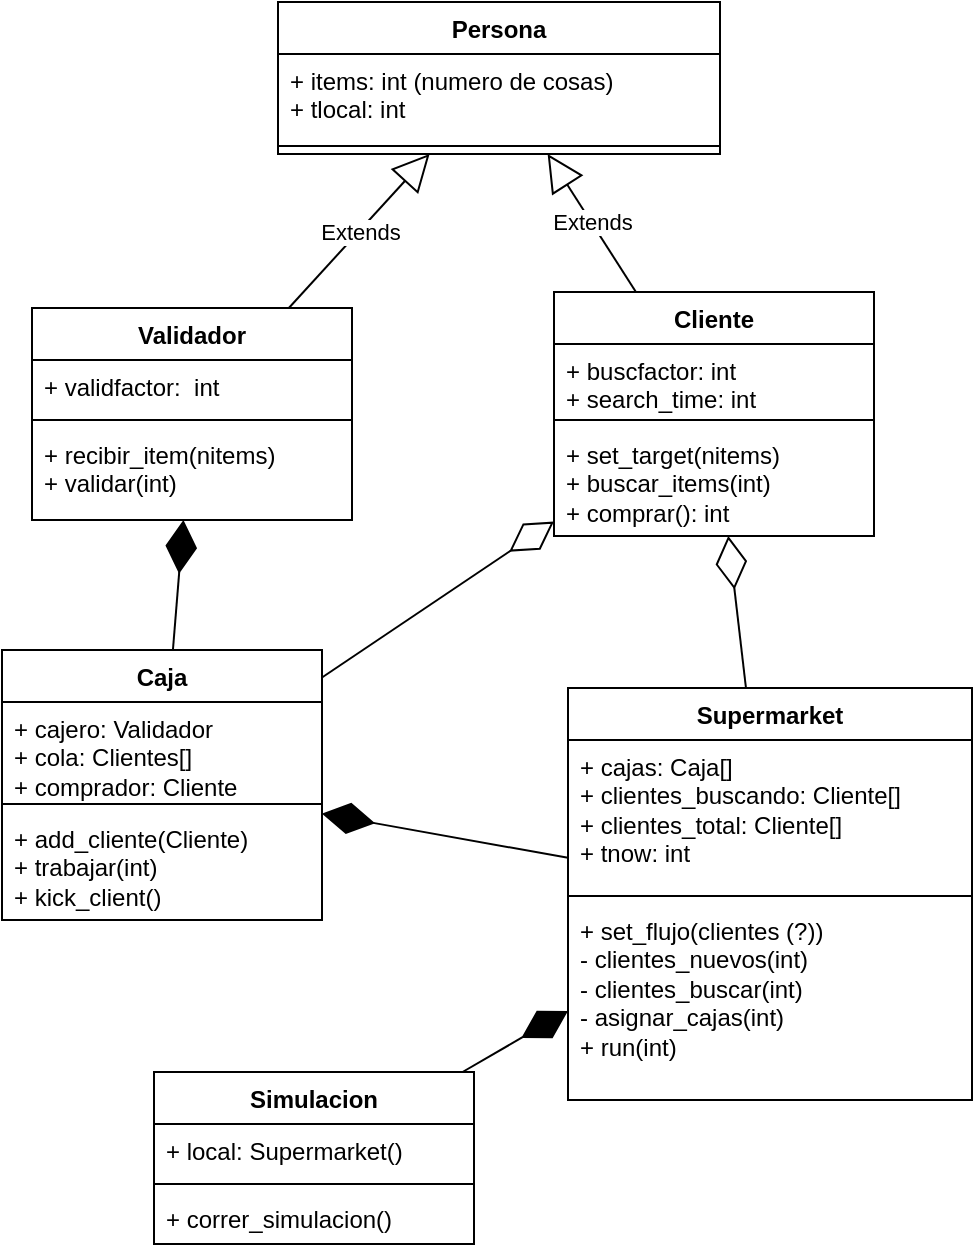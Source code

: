 <mxfile version="22.0.4" type="device">
  <diagram name="Page-1" id="bmVQjHwtMkgkuAdKU30-">
    <mxGraphModel dx="1178" dy="581" grid="0" gridSize="10" guides="1" tooltips="1" connect="1" arrows="1" fold="1" page="1" pageScale="1" pageWidth="850" pageHeight="1100" math="0" shadow="0">
      <root>
        <mxCell id="0" />
        <mxCell id="1" parent="0" />
        <mxCell id="PAQVtBP_UjK7PjvUedsS-1" value="Persona" style="swimlane;fontStyle=1;align=center;verticalAlign=top;childLayout=stackLayout;horizontal=1;startSize=26;horizontalStack=0;resizeParent=1;resizeParentMax=0;resizeLast=0;collapsible=1;marginBottom=0;whiteSpace=wrap;html=1;" parent="1" vertex="1">
          <mxGeometry x="230" y="63" width="221" height="76" as="geometry" />
        </mxCell>
        <mxCell id="PAQVtBP_UjK7PjvUedsS-2" value="&lt;div&gt;+ items: int (numero de cosas)&lt;br&gt;&lt;/div&gt;&lt;div&gt;+ tlocal: int&lt;br&gt;&lt;/div&gt;" style="text;strokeColor=none;fillColor=none;align=left;verticalAlign=top;spacingLeft=4;spacingRight=4;overflow=hidden;rotatable=0;points=[[0,0.5],[1,0.5]];portConstraint=eastwest;whiteSpace=wrap;html=1;" parent="PAQVtBP_UjK7PjvUedsS-1" vertex="1">
          <mxGeometry y="26" width="221" height="42" as="geometry" />
        </mxCell>
        <mxCell id="PAQVtBP_UjK7PjvUedsS-3" value="" style="line;strokeWidth=1;fillColor=none;align=left;verticalAlign=middle;spacingTop=-1;spacingLeft=3;spacingRight=3;rotatable=0;labelPosition=right;points=[];portConstraint=eastwest;strokeColor=inherit;" parent="PAQVtBP_UjK7PjvUedsS-1" vertex="1">
          <mxGeometry y="68" width="221" height="8" as="geometry" />
        </mxCell>
        <mxCell id="PAQVtBP_UjK7PjvUedsS-5" value="Validador" style="swimlane;fontStyle=1;align=center;verticalAlign=top;childLayout=stackLayout;horizontal=1;startSize=26;horizontalStack=0;resizeParent=1;resizeParentMax=0;resizeLast=0;collapsible=1;marginBottom=0;whiteSpace=wrap;html=1;" parent="1" vertex="1">
          <mxGeometry x="107" y="216" width="160" height="106" as="geometry" />
        </mxCell>
        <mxCell id="PAQVtBP_UjK7PjvUedsS-6" value="+ validfactor:&amp;nbsp; int" style="text;strokeColor=none;fillColor=none;align=left;verticalAlign=top;spacingLeft=4;spacingRight=4;overflow=hidden;rotatable=0;points=[[0,0.5],[1,0.5]];portConstraint=eastwest;whiteSpace=wrap;html=1;" parent="PAQVtBP_UjK7PjvUedsS-5" vertex="1">
          <mxGeometry y="26" width="160" height="26" as="geometry" />
        </mxCell>
        <mxCell id="PAQVtBP_UjK7PjvUedsS-7" value="" style="line;strokeWidth=1;fillColor=none;align=left;verticalAlign=middle;spacingTop=-1;spacingLeft=3;spacingRight=3;rotatable=0;labelPosition=right;points=[];portConstraint=eastwest;strokeColor=inherit;" parent="PAQVtBP_UjK7PjvUedsS-5" vertex="1">
          <mxGeometry y="52" width="160" height="8" as="geometry" />
        </mxCell>
        <mxCell id="PAQVtBP_UjK7PjvUedsS-8" value="&lt;div&gt;+ recibir_item(nitems)&lt;/div&gt;&lt;div&gt;+ validar(int)&lt;/div&gt;" style="text;strokeColor=none;fillColor=none;align=left;verticalAlign=top;spacingLeft=4;spacingRight=4;overflow=hidden;rotatable=0;points=[[0,0.5],[1,0.5]];portConstraint=eastwest;whiteSpace=wrap;html=1;" parent="PAQVtBP_UjK7PjvUedsS-5" vertex="1">
          <mxGeometry y="60" width="160" height="46" as="geometry" />
        </mxCell>
        <mxCell id="PAQVtBP_UjK7PjvUedsS-9" value="Extends" style="endArrow=block;endSize=16;endFill=0;html=1;rounded=0;" parent="1" source="PAQVtBP_UjK7PjvUedsS-5" target="PAQVtBP_UjK7PjvUedsS-1" edge="1">
          <mxGeometry width="160" relative="1" as="geometry">
            <mxPoint x="339" y="206" as="sourcePoint" />
            <mxPoint x="499" y="206" as="targetPoint" />
          </mxGeometry>
        </mxCell>
        <mxCell id="PAQVtBP_UjK7PjvUedsS-10" value="Cliente" style="swimlane;fontStyle=1;align=center;verticalAlign=top;childLayout=stackLayout;horizontal=1;startSize=26;horizontalStack=0;resizeParent=1;resizeParentMax=0;resizeLast=0;collapsible=1;marginBottom=0;whiteSpace=wrap;html=1;" parent="1" vertex="1">
          <mxGeometry x="368" y="208" width="160" height="122" as="geometry" />
        </mxCell>
        <mxCell id="PAQVtBP_UjK7PjvUedsS-11" value="&lt;div&gt;+ buscfactor: int&lt;/div&gt;&lt;div&gt;+ search_time: int&lt;br&gt;&lt;/div&gt;" style="text;strokeColor=none;fillColor=none;align=left;verticalAlign=top;spacingLeft=4;spacingRight=4;overflow=hidden;rotatable=0;points=[[0,0.5],[1,0.5]];portConstraint=eastwest;whiteSpace=wrap;html=1;" parent="PAQVtBP_UjK7PjvUedsS-10" vertex="1">
          <mxGeometry y="26" width="160" height="34" as="geometry" />
        </mxCell>
        <mxCell id="PAQVtBP_UjK7PjvUedsS-12" value="" style="line;strokeWidth=1;fillColor=none;align=left;verticalAlign=middle;spacingTop=-1;spacingLeft=3;spacingRight=3;rotatable=0;labelPosition=right;points=[];portConstraint=eastwest;strokeColor=inherit;" parent="PAQVtBP_UjK7PjvUedsS-10" vertex="1">
          <mxGeometry y="60" width="160" height="8" as="geometry" />
        </mxCell>
        <mxCell id="PAQVtBP_UjK7PjvUedsS-13" value="&lt;div&gt;+ set_target(nitems)&lt;br&gt;&lt;/div&gt;&lt;div&gt;+ buscar_items(int)&lt;/div&gt;&lt;div&gt;+ comprar(): int&lt;br&gt;&lt;/div&gt;" style="text;strokeColor=none;fillColor=none;align=left;verticalAlign=top;spacingLeft=4;spacingRight=4;overflow=hidden;rotatable=0;points=[[0,0.5],[1,0.5]];portConstraint=eastwest;whiteSpace=wrap;html=1;" parent="PAQVtBP_UjK7PjvUedsS-10" vertex="1">
          <mxGeometry y="68" width="160" height="54" as="geometry" />
        </mxCell>
        <mxCell id="PAQVtBP_UjK7PjvUedsS-14" value="Extends" style="endArrow=block;endSize=16;endFill=0;html=1;rounded=0;" parent="1" source="PAQVtBP_UjK7PjvUedsS-10" target="PAQVtBP_UjK7PjvUedsS-1" edge="1">
          <mxGeometry width="160" relative="1" as="geometry">
            <mxPoint x="275" y="195" as="sourcePoint" />
            <mxPoint x="435" y="195" as="targetPoint" />
          </mxGeometry>
        </mxCell>
        <mxCell id="PAQVtBP_UjK7PjvUedsS-15" value="Caja" style="swimlane;fontStyle=1;align=center;verticalAlign=top;childLayout=stackLayout;horizontal=1;startSize=26;horizontalStack=0;resizeParent=1;resizeParentMax=0;resizeLast=0;collapsible=1;marginBottom=0;whiteSpace=wrap;html=1;" parent="1" vertex="1">
          <mxGeometry x="92" y="387" width="160" height="135" as="geometry" />
        </mxCell>
        <mxCell id="PAQVtBP_UjK7PjvUedsS-16" value="&lt;div&gt;+ cajero: Validador&lt;/div&gt;&lt;div&gt;+ cola: Clientes[]&lt;/div&gt;&lt;div&gt;+ comprador: Cliente&lt;br&gt;&lt;/div&gt;" style="text;strokeColor=none;fillColor=none;align=left;verticalAlign=top;spacingLeft=4;spacingRight=4;overflow=hidden;rotatable=0;points=[[0,0.5],[1,0.5]];portConstraint=eastwest;whiteSpace=wrap;html=1;" parent="PAQVtBP_UjK7PjvUedsS-15" vertex="1">
          <mxGeometry y="26" width="160" height="47" as="geometry" />
        </mxCell>
        <mxCell id="PAQVtBP_UjK7PjvUedsS-17" value="" style="line;strokeWidth=1;fillColor=none;align=left;verticalAlign=middle;spacingTop=-1;spacingLeft=3;spacingRight=3;rotatable=0;labelPosition=right;points=[];portConstraint=eastwest;strokeColor=inherit;" parent="PAQVtBP_UjK7PjvUedsS-15" vertex="1">
          <mxGeometry y="73" width="160" height="8" as="geometry" />
        </mxCell>
        <mxCell id="PAQVtBP_UjK7PjvUedsS-18" value="&lt;div&gt;+ add_cliente(Cliente)&lt;/div&gt;&lt;div&gt;+ trabajar(int)&lt;br&gt;&lt;/div&gt;&lt;div&gt;+ kick_client()&lt;br&gt;&lt;/div&gt;" style="text;strokeColor=none;fillColor=none;align=left;verticalAlign=top;spacingLeft=4;spacingRight=4;overflow=hidden;rotatable=0;points=[[0,0.5],[1,0.5]];portConstraint=eastwest;whiteSpace=wrap;html=1;" parent="PAQVtBP_UjK7PjvUedsS-15" vertex="1">
          <mxGeometry y="81" width="160" height="54" as="geometry" />
        </mxCell>
        <mxCell id="PAQVtBP_UjK7PjvUedsS-19" value="" style="endArrow=diamondThin;endFill=1;endSize=24;html=1;rounded=0;" parent="1" source="PAQVtBP_UjK7PjvUedsS-15" target="PAQVtBP_UjK7PjvUedsS-5" edge="1">
          <mxGeometry width="160" relative="1" as="geometry">
            <mxPoint x="240" y="422" as="sourcePoint" />
            <mxPoint x="400" y="422" as="targetPoint" />
          </mxGeometry>
        </mxCell>
        <mxCell id="PAQVtBP_UjK7PjvUedsS-20" value="" style="endArrow=diamondThin;endFill=0;endSize=24;html=1;rounded=0;" parent="1" source="PAQVtBP_UjK7PjvUedsS-15" target="PAQVtBP_UjK7PjvUedsS-10" edge="1">
          <mxGeometry width="160" relative="1" as="geometry">
            <mxPoint x="240" y="352" as="sourcePoint" />
            <mxPoint x="400" y="352" as="targetPoint" />
          </mxGeometry>
        </mxCell>
        <mxCell id="PAQVtBP_UjK7PjvUedsS-21" value="Supermarket" style="swimlane;fontStyle=1;align=center;verticalAlign=top;childLayout=stackLayout;horizontal=1;startSize=26;horizontalStack=0;resizeParent=1;resizeParentMax=0;resizeLast=0;collapsible=1;marginBottom=0;whiteSpace=wrap;html=1;" parent="1" vertex="1">
          <mxGeometry x="375" y="406" width="202" height="206" as="geometry" />
        </mxCell>
        <mxCell id="PAQVtBP_UjK7PjvUedsS-22" value="&lt;div&gt;+ cajas: Caja[]&lt;/div&gt;&lt;div&gt;+ clientes_buscando: Cliente[]&lt;/div&gt;&lt;div&gt;+ clientes_total: Cliente[]&lt;/div&gt;&lt;div&gt;+ tnow: int&lt;br&gt;&lt;/div&gt;" style="text;strokeColor=none;fillColor=none;align=left;verticalAlign=top;spacingLeft=4;spacingRight=4;overflow=hidden;rotatable=0;points=[[0,0.5],[1,0.5]];portConstraint=eastwest;whiteSpace=wrap;html=1;" parent="PAQVtBP_UjK7PjvUedsS-21" vertex="1">
          <mxGeometry y="26" width="202" height="74" as="geometry" />
        </mxCell>
        <mxCell id="PAQVtBP_UjK7PjvUedsS-23" value="" style="line;strokeWidth=1;fillColor=none;align=left;verticalAlign=middle;spacingTop=-1;spacingLeft=3;spacingRight=3;rotatable=0;labelPosition=right;points=[];portConstraint=eastwest;strokeColor=inherit;" parent="PAQVtBP_UjK7PjvUedsS-21" vertex="1">
          <mxGeometry y="100" width="202" height="8" as="geometry" />
        </mxCell>
        <mxCell id="PAQVtBP_UjK7PjvUedsS-24" value="&lt;div&gt;+ set_flujo(clientes (?))&lt;/div&gt;&lt;div&gt;- clientes_nuevos(int)&lt;/div&gt;&lt;div&gt;- clientes_buscar(int)&lt;/div&gt;&lt;div&gt;- asignar_cajas(int)&lt;/div&gt;&lt;div&gt;+ run(int)&lt;br&gt;&lt;/div&gt;" style="text;strokeColor=none;fillColor=none;align=left;verticalAlign=top;spacingLeft=4;spacingRight=4;overflow=hidden;rotatable=0;points=[[0,0.5],[1,0.5]];portConstraint=eastwest;whiteSpace=wrap;html=1;" parent="PAQVtBP_UjK7PjvUedsS-21" vertex="1">
          <mxGeometry y="108" width="202" height="98" as="geometry" />
        </mxCell>
        <mxCell id="PAQVtBP_UjK7PjvUedsS-26" value="" style="endArrow=diamondThin;endFill=0;endSize=24;html=1;rounded=0;" parent="1" source="PAQVtBP_UjK7PjvUedsS-21" target="PAQVtBP_UjK7PjvUedsS-10" edge="1">
          <mxGeometry width="160" relative="1" as="geometry">
            <mxPoint x="211" y="496" as="sourcePoint" />
            <mxPoint x="440" y="359" as="targetPoint" />
          </mxGeometry>
        </mxCell>
        <mxCell id="PAQVtBP_UjK7PjvUedsS-27" value="" style="endArrow=diamondThin;endFill=1;endSize=24;html=1;rounded=0;" parent="1" source="PAQVtBP_UjK7PjvUedsS-21" target="PAQVtBP_UjK7PjvUedsS-15" edge="1">
          <mxGeometry width="160" relative="1" as="geometry">
            <mxPoint x="211" y="356" as="sourcePoint" />
            <mxPoint x="371" y="356" as="targetPoint" />
          </mxGeometry>
        </mxCell>
        <mxCell id="PAQVtBP_UjK7PjvUedsS-28" value="Simulacion" style="swimlane;fontStyle=1;align=center;verticalAlign=top;childLayout=stackLayout;horizontal=1;startSize=26;horizontalStack=0;resizeParent=1;resizeParentMax=0;resizeLast=0;collapsible=1;marginBottom=0;whiteSpace=wrap;html=1;" parent="1" vertex="1">
          <mxGeometry x="168" y="598" width="160" height="86" as="geometry" />
        </mxCell>
        <mxCell id="PAQVtBP_UjK7PjvUedsS-29" value="&lt;div&gt;+ local: Supermarket()&lt;/div&gt;" style="text;strokeColor=none;fillColor=none;align=left;verticalAlign=top;spacingLeft=4;spacingRight=4;overflow=hidden;rotatable=0;points=[[0,0.5],[1,0.5]];portConstraint=eastwest;whiteSpace=wrap;html=1;" parent="PAQVtBP_UjK7PjvUedsS-28" vertex="1">
          <mxGeometry y="26" width="160" height="26" as="geometry" />
        </mxCell>
        <mxCell id="PAQVtBP_UjK7PjvUedsS-30" value="" style="line;strokeWidth=1;fillColor=none;align=left;verticalAlign=middle;spacingTop=-1;spacingLeft=3;spacingRight=3;rotatable=0;labelPosition=right;points=[];portConstraint=eastwest;strokeColor=inherit;" parent="PAQVtBP_UjK7PjvUedsS-28" vertex="1">
          <mxGeometry y="52" width="160" height="8" as="geometry" />
        </mxCell>
        <mxCell id="PAQVtBP_UjK7PjvUedsS-31" value="+ correr_simulacion()" style="text;strokeColor=none;fillColor=none;align=left;verticalAlign=top;spacingLeft=4;spacingRight=4;overflow=hidden;rotatable=0;points=[[0,0.5],[1,0.5]];portConstraint=eastwest;whiteSpace=wrap;html=1;" parent="PAQVtBP_UjK7PjvUedsS-28" vertex="1">
          <mxGeometry y="60" width="160" height="26" as="geometry" />
        </mxCell>
        <mxCell id="PAQVtBP_UjK7PjvUedsS-33" value="" style="endArrow=diamondThin;endFill=1;endSize=24;html=1;rounded=0;" parent="1" source="PAQVtBP_UjK7PjvUedsS-28" target="PAQVtBP_UjK7PjvUedsS-21" edge="1">
          <mxGeometry width="160" relative="1" as="geometry">
            <mxPoint x="187" y="548" as="sourcePoint" />
            <mxPoint x="347" y="548" as="targetPoint" />
          </mxGeometry>
        </mxCell>
      </root>
    </mxGraphModel>
  </diagram>
</mxfile>
